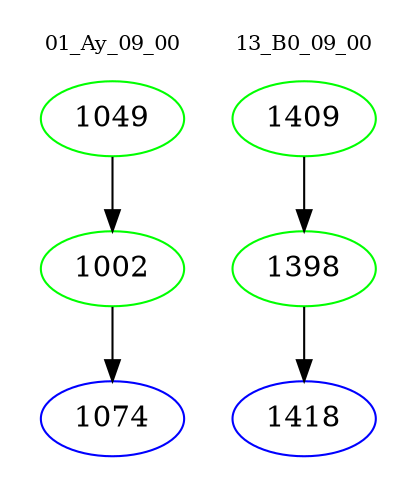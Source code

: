 digraph{
subgraph cluster_0 {
color = white
label = "01_Ay_09_00";
fontsize=10;
T0_1049 [label="1049", color="green"]
T0_1049 -> T0_1002 [color="black"]
T0_1002 [label="1002", color="green"]
T0_1002 -> T0_1074 [color="black"]
T0_1074 [label="1074", color="blue"]
}
subgraph cluster_1 {
color = white
label = "13_B0_09_00";
fontsize=10;
T1_1409 [label="1409", color="green"]
T1_1409 -> T1_1398 [color="black"]
T1_1398 [label="1398", color="green"]
T1_1398 -> T1_1418 [color="black"]
T1_1418 [label="1418", color="blue"]
}
}
